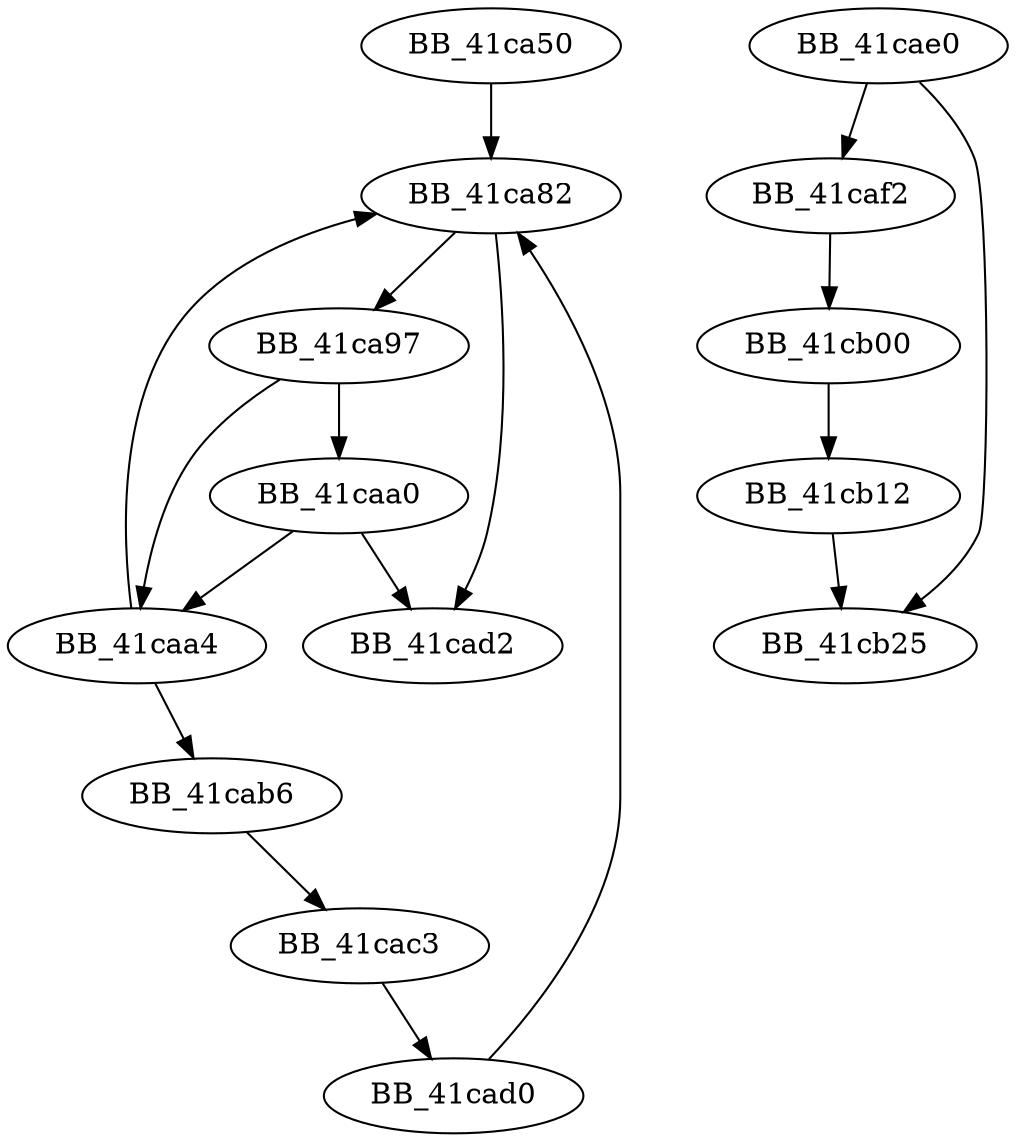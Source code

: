 DiGraph __local_unwind4{
BB_41ca50->BB_41ca82
BB_41ca82->BB_41ca97
BB_41ca82->BB_41cad2
BB_41ca97->BB_41caa0
BB_41ca97->BB_41caa4
BB_41caa0->BB_41caa4
BB_41caa0->BB_41cad2
BB_41caa4->BB_41ca82
BB_41caa4->BB_41cab6
BB_41cab6->BB_41cac3
BB_41cac3->BB_41cad0
BB_41cad0->BB_41ca82
BB_41cae0->BB_41caf2
BB_41cae0->BB_41cb25
BB_41caf2->BB_41cb00
BB_41cb00->BB_41cb12
BB_41cb12->BB_41cb25
}
